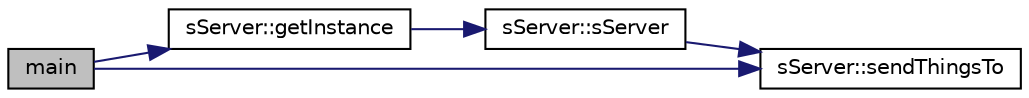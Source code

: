 digraph "main"
{
  edge [fontname="Helvetica",fontsize="10",labelfontname="Helvetica",labelfontsize="10"];
  node [fontname="Helvetica",fontsize="10",shape=record];
  rankdir="LR";
  Node1 [label="main",height=0.2,width=0.4,color="black", fillcolor="grey75", style="filled" fontcolor="black"];
  Node1 -> Node2 [color="midnightblue",fontsize="10",style="solid"];
  Node2 [label="sServer::getInstance",height=0.2,width=0.4,color="black", fillcolor="white", style="filled",URL="$classs_server.html#af98a4a292c1beaab9296a88dba9f0c13"];
  Node2 -> Node3 [color="midnightblue",fontsize="10",style="solid"];
  Node3 [label="sServer::sServer",height=0.2,width=0.4,color="black", fillcolor="white", style="filled",URL="$classs_server.html#ade1889963bc8ec1d6c184f900f1c4977"];
  Node3 -> Node4 [color="midnightblue",fontsize="10",style="solid"];
  Node4 [label="sServer::sendThingsTo",height=0.2,width=0.4,color="black", fillcolor="white", style="filled",URL="$classs_server.html#abcd4016d1b93c045f0847a48afee0ac2"];
  Node1 -> Node4 [color="midnightblue",fontsize="10",style="solid"];
}
